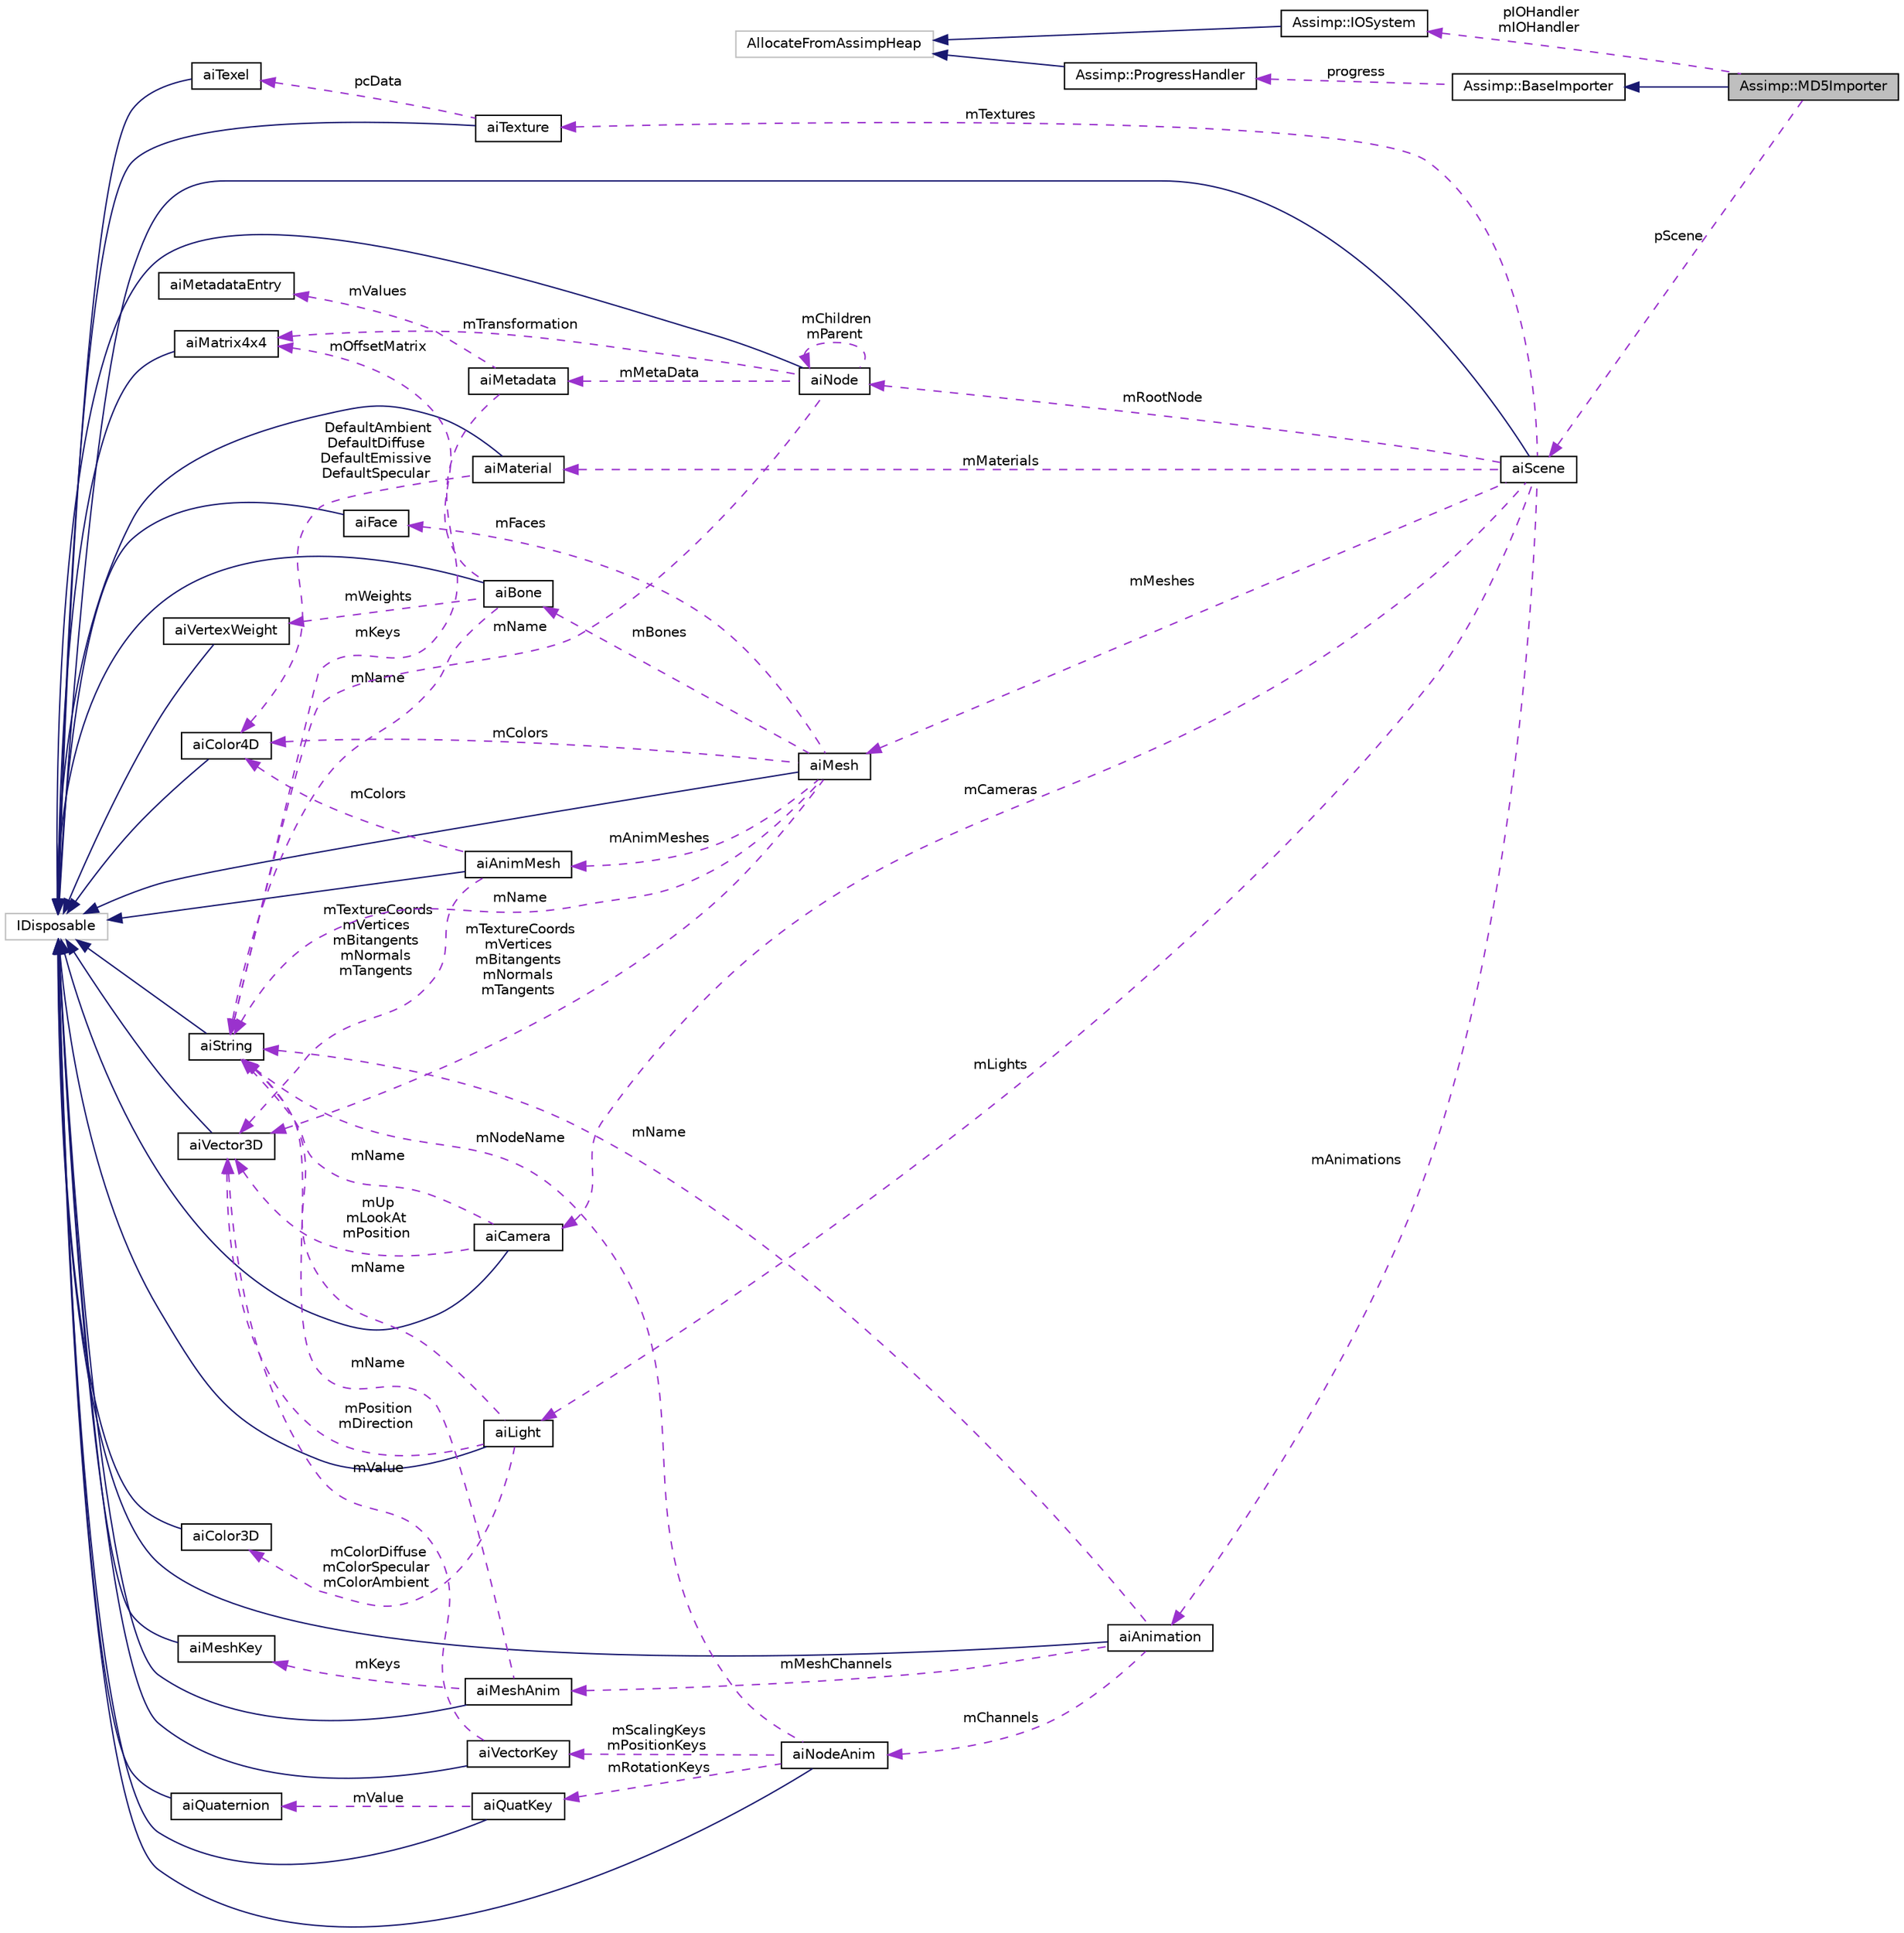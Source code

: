 digraph "Assimp::MD5Importer"
{
  edge [fontname="Helvetica",fontsize="10",labelfontname="Helvetica",labelfontsize="10"];
  node [fontname="Helvetica",fontsize="10",shape=record];
  rankdir="LR";
  Node1 [label="Assimp::MD5Importer",height=0.2,width=0.4,color="black", fillcolor="grey75", style="filled", fontcolor="black"];
  Node2 -> Node1 [dir="back",color="midnightblue",fontsize="10",style="solid",fontname="Helvetica"];
  Node2 [label="Assimp::BaseImporter",height=0.2,width=0.4,color="black", fillcolor="white", style="filled",URL="$class_assimp_1_1_base_importer.html"];
  Node3 -> Node2 [dir="back",color="darkorchid3",fontsize="10",style="dashed",label=" progress" ,fontname="Helvetica"];
  Node3 [label="Assimp::ProgressHandler",height=0.2,width=0.4,color="black", fillcolor="white", style="filled",URL="$class_assimp_1_1_progress_handler.html",tooltip="CPP-API: Abstract interface for custom progress report receivers. "];
  Node4 -> Node3 [dir="back",color="midnightblue",fontsize="10",style="solid",fontname="Helvetica"];
  Node4 [label="AllocateFromAssimpHeap",height=0.2,width=0.4,color="grey75", fillcolor="white", style="filled"];
  Node5 -> Node1 [dir="back",color="darkorchid3",fontsize="10",style="dashed",label=" pIOHandler\nmIOHandler" ,fontname="Helvetica"];
  Node5 [label="Assimp::IOSystem",height=0.2,width=0.4,color="black", fillcolor="white", style="filled",URL="$class_assimp_1_1_i_o_system.html",tooltip="CPP-API: Interface to the file system. "];
  Node4 -> Node5 [dir="back",color="midnightblue",fontsize="10",style="solid",fontname="Helvetica"];
  Node6 -> Node1 [dir="back",color="darkorchid3",fontsize="10",style="dashed",label=" pScene" ,fontname="Helvetica"];
  Node6 [label="aiScene",height=0.2,width=0.4,color="black", fillcolor="white", style="filled",URL="$structai_scene.html"];
  Node7 -> Node6 [dir="back",color="midnightblue",fontsize="10",style="solid",fontname="Helvetica"];
  Node7 [label="IDisposable",height=0.2,width=0.4,color="grey75", fillcolor="white", style="filled"];
  Node8 -> Node6 [dir="back",color="darkorchid3",fontsize="10",style="dashed",label=" mMaterials" ,fontname="Helvetica"];
  Node8 [label="aiMaterial",height=0.2,width=0.4,color="black", fillcolor="white", style="filled",URL="$classai_material.html"];
  Node7 -> Node8 [dir="back",color="midnightblue",fontsize="10",style="solid",fontname="Helvetica"];
  Node9 -> Node8 [dir="back",color="darkorchid3",fontsize="10",style="dashed",label=" DefaultAmbient\nDefaultDiffuse\nDefaultEmissive\nDefaultSpecular" ,fontname="Helvetica"];
  Node9 [label="aiColor4D",height=0.2,width=0.4,color="black", fillcolor="white", style="filled",URL="$structai_color4_d.html"];
  Node7 -> Node9 [dir="back",color="midnightblue",fontsize="10",style="solid",fontname="Helvetica"];
  Node10 -> Node6 [dir="back",color="darkorchid3",fontsize="10",style="dashed",label=" mMeshes" ,fontname="Helvetica"];
  Node10 [label="aiMesh",height=0.2,width=0.4,color="black", fillcolor="white", style="filled",URL="$structai_mesh.html",tooltip="A mesh represents a geometry or model with a single material. "];
  Node7 -> Node10 [dir="back",color="midnightblue",fontsize="10",style="solid",fontname="Helvetica"];
  Node11 -> Node10 [dir="back",color="darkorchid3",fontsize="10",style="dashed",label=" mAnimMeshes" ,fontname="Helvetica"];
  Node11 [label="aiAnimMesh",height=0.2,width=0.4,color="black", fillcolor="white", style="filled",URL="$structai_anim_mesh.html",tooltip="NOT CURRENTLY IN USE. An AnimMesh is an attachment to an aiMesh stores per-vertex animations for a pa..."];
  Node7 -> Node11 [dir="back",color="midnightblue",fontsize="10",style="solid",fontname="Helvetica"];
  Node12 -> Node11 [dir="back",color="darkorchid3",fontsize="10",style="dashed",label=" mTextureCoords\nmVertices\nmBitangents\nmNormals\nmTangents" ,fontname="Helvetica"];
  Node12 [label="aiVector3D",height=0.2,width=0.4,color="black", fillcolor="white", style="filled",URL="$structai_vector3_d.html"];
  Node7 -> Node12 [dir="back",color="midnightblue",fontsize="10",style="solid",fontname="Helvetica"];
  Node9 -> Node11 [dir="back",color="darkorchid3",fontsize="10",style="dashed",label=" mColors" ,fontname="Helvetica"];
  Node12 -> Node10 [dir="back",color="darkorchid3",fontsize="10",style="dashed",label=" mTextureCoords\nmVertices\nmBitangents\nmNormals\nmTangents" ,fontname="Helvetica"];
  Node13 -> Node10 [dir="back",color="darkorchid3",fontsize="10",style="dashed",label=" mFaces" ,fontname="Helvetica"];
  Node13 [label="aiFace",height=0.2,width=0.4,color="black", fillcolor="white", style="filled",URL="$structai_face.html",tooltip="A single face in a mesh, referring to multiple vertices. "];
  Node7 -> Node13 [dir="back",color="midnightblue",fontsize="10",style="solid",fontname="Helvetica"];
  Node14 -> Node10 [dir="back",color="darkorchid3",fontsize="10",style="dashed",label=" mName" ,fontname="Helvetica"];
  Node14 [label="aiString",height=0.2,width=0.4,color="black", fillcolor="white", style="filled",URL="$structai_string.html"];
  Node7 -> Node14 [dir="back",color="midnightblue",fontsize="10",style="solid",fontname="Helvetica"];
  Node9 -> Node10 [dir="back",color="darkorchid3",fontsize="10",style="dashed",label=" mColors" ,fontname="Helvetica"];
  Node15 -> Node10 [dir="back",color="darkorchid3",fontsize="10",style="dashed",label=" mBones" ,fontname="Helvetica"];
  Node15 [label="aiBone",height=0.2,width=0.4,color="black", fillcolor="white", style="filled",URL="$structai_bone.html",tooltip="A single bone of a mesh. "];
  Node7 -> Node15 [dir="back",color="midnightblue",fontsize="10",style="solid",fontname="Helvetica"];
  Node16 -> Node15 [dir="back",color="darkorchid3",fontsize="10",style="dashed",label=" mWeights" ,fontname="Helvetica"];
  Node16 [label="aiVertexWeight",height=0.2,width=0.4,color="black", fillcolor="white", style="filled",URL="$structai_vertex_weight.html",tooltip="A single influence of a bone on a vertex. "];
  Node7 -> Node16 [dir="back",color="midnightblue",fontsize="10",style="solid",fontname="Helvetica"];
  Node14 -> Node15 [dir="back",color="darkorchid3",fontsize="10",style="dashed",label=" mName" ,fontname="Helvetica"];
  Node17 -> Node15 [dir="back",color="darkorchid3",fontsize="10",style="dashed",label=" mOffsetMatrix" ,fontname="Helvetica"];
  Node17 [label="aiMatrix4x4",height=0.2,width=0.4,color="black", fillcolor="white", style="filled",URL="$structai_matrix4x4.html"];
  Node7 -> Node17 [dir="back",color="midnightblue",fontsize="10",style="solid",fontname="Helvetica"];
  Node18 -> Node6 [dir="back",color="darkorchid3",fontsize="10",style="dashed",label=" mCameras" ,fontname="Helvetica"];
  Node18 [label="aiCamera",height=0.2,width=0.4,color="black", fillcolor="white", style="filled",URL="$structai_camera.html"];
  Node7 -> Node18 [dir="back",color="midnightblue",fontsize="10",style="solid",fontname="Helvetica"];
  Node12 -> Node18 [dir="back",color="darkorchid3",fontsize="10",style="dashed",label=" mUp\nmLookAt\nmPosition" ,fontname="Helvetica"];
  Node14 -> Node18 [dir="back",color="darkorchid3",fontsize="10",style="dashed",label=" mName" ,fontname="Helvetica"];
  Node19 -> Node6 [dir="back",color="darkorchid3",fontsize="10",style="dashed",label=" mLights" ,fontname="Helvetica"];
  Node19 [label="aiLight",height=0.2,width=0.4,color="black", fillcolor="white", style="filled",URL="$structai_light.html"];
  Node7 -> Node19 [dir="back",color="midnightblue",fontsize="10",style="solid",fontname="Helvetica"];
  Node12 -> Node19 [dir="back",color="darkorchid3",fontsize="10",style="dashed",label=" mPosition\nmDirection" ,fontname="Helvetica"];
  Node20 -> Node19 [dir="back",color="darkorchid3",fontsize="10",style="dashed",label=" mColorDiffuse\nmColorSpecular\nmColorAmbient" ,fontname="Helvetica"];
  Node20 [label="aiColor3D",height=0.2,width=0.4,color="black", fillcolor="white", style="filled",URL="$structai_color3_d.html"];
  Node7 -> Node20 [dir="back",color="midnightblue",fontsize="10",style="solid",fontname="Helvetica"];
  Node14 -> Node19 [dir="back",color="darkorchid3",fontsize="10",style="dashed",label=" mName" ,fontname="Helvetica"];
  Node21 -> Node6 [dir="back",color="darkorchid3",fontsize="10",style="dashed",label=" mAnimations" ,fontname="Helvetica"];
  Node21 [label="aiAnimation",height=0.2,width=0.4,color="black", fillcolor="white", style="filled",URL="$structai_animation.html"];
  Node7 -> Node21 [dir="back",color="midnightblue",fontsize="10",style="solid",fontname="Helvetica"];
  Node14 -> Node21 [dir="back",color="darkorchid3",fontsize="10",style="dashed",label=" mName" ,fontname="Helvetica"];
  Node22 -> Node21 [dir="back",color="darkorchid3",fontsize="10",style="dashed",label=" mChannels" ,fontname="Helvetica"];
  Node22 [label="aiNodeAnim",height=0.2,width=0.4,color="black", fillcolor="white", style="filled",URL="$structai_node_anim.html"];
  Node7 -> Node22 [dir="back",color="midnightblue",fontsize="10",style="solid",fontname="Helvetica"];
  Node23 -> Node22 [dir="back",color="darkorchid3",fontsize="10",style="dashed",label=" mRotationKeys" ,fontname="Helvetica"];
  Node23 [label="aiQuatKey",height=0.2,width=0.4,color="black", fillcolor="white", style="filled",URL="$structai_quat_key.html"];
  Node7 -> Node23 [dir="back",color="midnightblue",fontsize="10",style="solid",fontname="Helvetica"];
  Node24 -> Node23 [dir="back",color="darkorchid3",fontsize="10",style="dashed",label=" mValue" ,fontname="Helvetica"];
  Node24 [label="aiQuaternion",height=0.2,width=0.4,color="black", fillcolor="white", style="filled",URL="$structai_quaternion.html"];
  Node7 -> Node24 [dir="back",color="midnightblue",fontsize="10",style="solid",fontname="Helvetica"];
  Node25 -> Node22 [dir="back",color="darkorchid3",fontsize="10",style="dashed",label=" mScalingKeys\nmPositionKeys" ,fontname="Helvetica"];
  Node25 [label="aiVectorKey",height=0.2,width=0.4,color="black", fillcolor="white", style="filled",URL="$structai_vector_key.html"];
  Node7 -> Node25 [dir="back",color="midnightblue",fontsize="10",style="solid",fontname="Helvetica"];
  Node12 -> Node25 [dir="back",color="darkorchid3",fontsize="10",style="dashed",label=" mValue" ,fontname="Helvetica"];
  Node14 -> Node22 [dir="back",color="darkorchid3",fontsize="10",style="dashed",label=" mNodeName" ,fontname="Helvetica"];
  Node26 -> Node21 [dir="back",color="darkorchid3",fontsize="10",style="dashed",label=" mMeshChannels" ,fontname="Helvetica"];
  Node26 [label="aiMeshAnim",height=0.2,width=0.4,color="black", fillcolor="white", style="filled",URL="$structai_mesh_anim.html"];
  Node7 -> Node26 [dir="back",color="midnightblue",fontsize="10",style="solid",fontname="Helvetica"];
  Node27 -> Node26 [dir="back",color="darkorchid3",fontsize="10",style="dashed",label=" mKeys" ,fontname="Helvetica"];
  Node27 [label="aiMeshKey",height=0.2,width=0.4,color="black", fillcolor="white", style="filled",URL="$structai_mesh_key.html"];
  Node7 -> Node27 [dir="back",color="midnightblue",fontsize="10",style="solid",fontname="Helvetica"];
  Node14 -> Node26 [dir="back",color="darkorchid3",fontsize="10",style="dashed",label=" mName" ,fontname="Helvetica"];
  Node28 -> Node6 [dir="back",color="darkorchid3",fontsize="10",style="dashed",label=" mRootNode" ,fontname="Helvetica"];
  Node28 [label="aiNode",height=0.2,width=0.4,color="black", fillcolor="white", style="filled",URL="$structai_node.html"];
  Node7 -> Node28 [dir="back",color="midnightblue",fontsize="10",style="solid",fontname="Helvetica"];
  Node14 -> Node28 [dir="back",color="darkorchid3",fontsize="10",style="dashed",label=" mName" ,fontname="Helvetica"];
  Node29 -> Node28 [dir="back",color="darkorchid3",fontsize="10",style="dashed",label=" mMetaData" ,fontname="Helvetica"];
  Node29 [label="aiMetadata",height=0.2,width=0.4,color="black", fillcolor="white", style="filled",URL="$structai_metadata.html"];
  Node14 -> Node29 [dir="back",color="darkorchid3",fontsize="10",style="dashed",label=" mKeys" ,fontname="Helvetica"];
  Node30 -> Node29 [dir="back",color="darkorchid3",fontsize="10",style="dashed",label=" mValues" ,fontname="Helvetica"];
  Node30 [label="aiMetadataEntry",height=0.2,width=0.4,color="black", fillcolor="white", style="filled",URL="$structai_metadata_entry.html"];
  Node17 -> Node28 [dir="back",color="darkorchid3",fontsize="10",style="dashed",label=" mTransformation" ,fontname="Helvetica"];
  Node28 -> Node28 [dir="back",color="darkorchid3",fontsize="10",style="dashed",label=" mChildren\nmParent" ,fontname="Helvetica"];
  Node31 -> Node6 [dir="back",color="darkorchid3",fontsize="10",style="dashed",label=" mTextures" ,fontname="Helvetica"];
  Node31 [label="aiTexture",height=0.2,width=0.4,color="black", fillcolor="white", style="filled",URL="$structai_texture.html"];
  Node7 -> Node31 [dir="back",color="midnightblue",fontsize="10",style="solid",fontname="Helvetica"];
  Node32 -> Node31 [dir="back",color="darkorchid3",fontsize="10",style="dashed",label=" pcData" ,fontname="Helvetica"];
  Node32 [label="aiTexel",height=0.2,width=0.4,color="black", fillcolor="white", style="filled",URL="$structai_texel.html",tooltip="Helper structure to represent a texel in a ARGB8888 format. "];
  Node7 -> Node32 [dir="back",color="midnightblue",fontsize="10",style="solid",fontname="Helvetica"];
}
